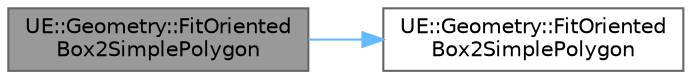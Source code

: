digraph "UE::Geometry::FitOrientedBox2SimplePolygon"
{
 // INTERACTIVE_SVG=YES
 // LATEX_PDF_SIZE
  bgcolor="transparent";
  edge [fontname=Helvetica,fontsize=10,labelfontname=Helvetica,labelfontsize=10];
  node [fontname=Helvetica,fontsize=10,shape=box,height=0.2,width=0.4];
  rankdir="LR";
  Node1 [id="Node000001",label="UE::Geometry::FitOriented\lBox2SimplePolygon",height=0.2,width=0.4,color="gray40", fillcolor="grey60", style="filled", fontcolor="black",tooltip="Use the rotating calipers algorithm to find a best-fit oriented bounding box of a simple polygon."];
  Node1 -> Node2 [id="edge1_Node000001_Node000002",color="steelblue1",style="solid",tooltip=" "];
  Node2 [id="Node000002",label="UE::Geometry::FitOriented\lBox2SimplePolygon",height=0.2,width=0.4,color="grey40", fillcolor="white", style="filled",URL="$d9/d39/namespaceUE_1_1Geometry.html#a2726f1649d3a4eed917c0f61da7b97d9",tooltip="Use the rotating calipers algorithm to find a best-fit oriented bounding box of a simple polygon."];
}

